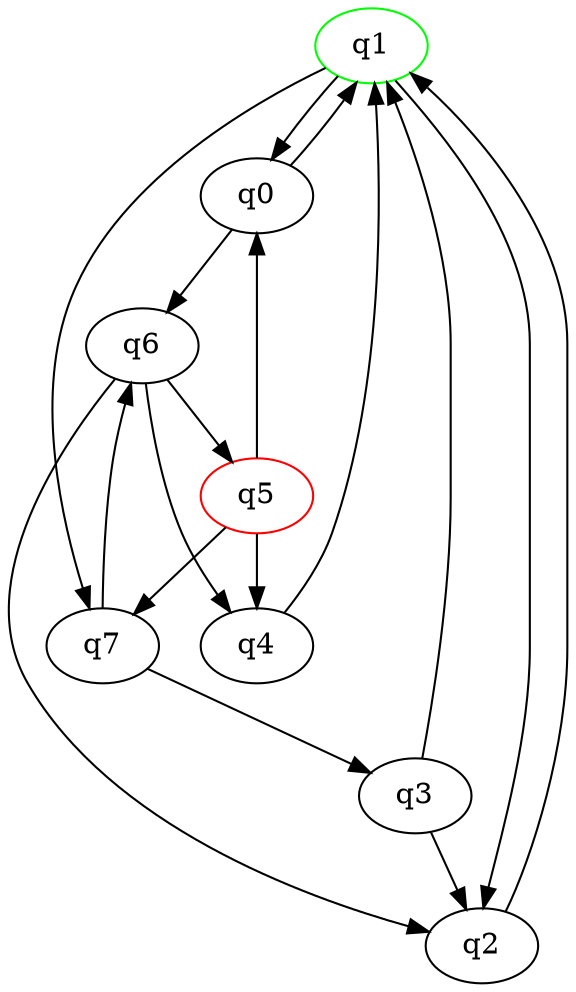 digraph A{
q1 [initial=1,color=green];
q5 [final=1,color=red];
q0 -> q1;
q0 -> q6;
q1 -> q0;
q1 -> q2;
q1 -> q7;
q2 -> q1;
q3 -> q1;
q3 -> q2;
q4 -> q1;
q5 -> q0;
q5 -> q4;
q5 -> q7;
q6 -> q2;
q6 -> q4;
q6 -> q5;
q7 -> q3;
q7 -> q6;
}